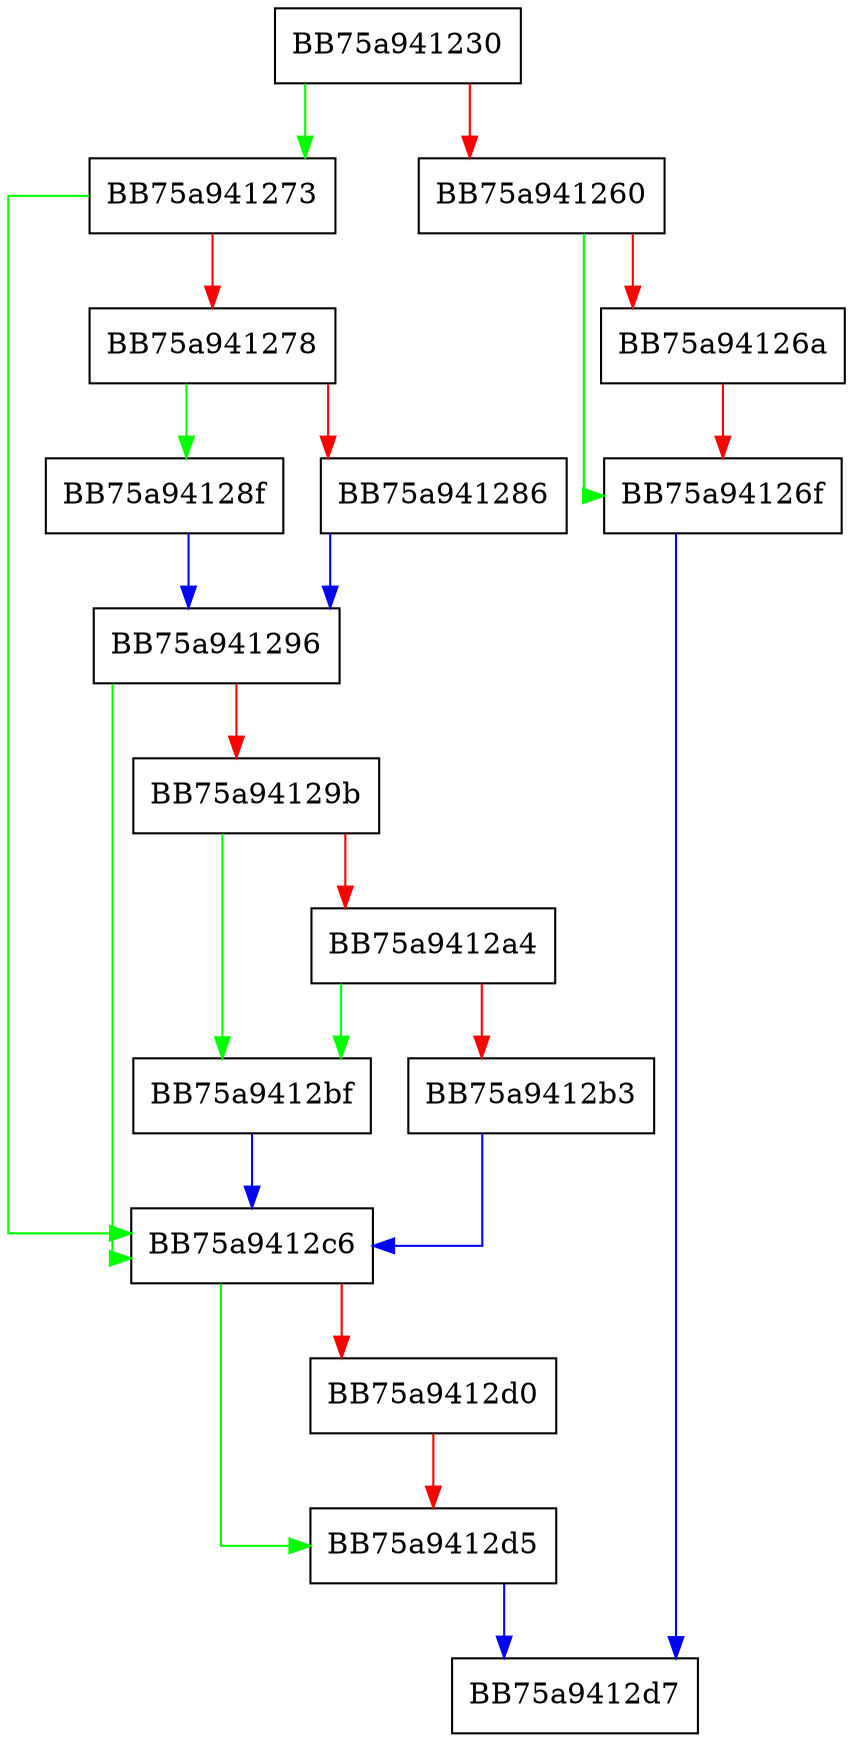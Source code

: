 digraph get_cfi_violation {
  node [shape="box"];
  graph [splines=ortho];
  BB75a941230 -> BB75a941273 [color="green"];
  BB75a941230 -> BB75a941260 [color="red"];
  BB75a941260 -> BB75a94126f [color="green"];
  BB75a941260 -> BB75a94126a [color="red"];
  BB75a94126a -> BB75a94126f [color="red"];
  BB75a94126f -> BB75a9412d7 [color="blue"];
  BB75a941273 -> BB75a9412c6 [color="green"];
  BB75a941273 -> BB75a941278 [color="red"];
  BB75a941278 -> BB75a94128f [color="green"];
  BB75a941278 -> BB75a941286 [color="red"];
  BB75a941286 -> BB75a941296 [color="blue"];
  BB75a94128f -> BB75a941296 [color="blue"];
  BB75a941296 -> BB75a9412c6 [color="green"];
  BB75a941296 -> BB75a94129b [color="red"];
  BB75a94129b -> BB75a9412bf [color="green"];
  BB75a94129b -> BB75a9412a4 [color="red"];
  BB75a9412a4 -> BB75a9412bf [color="green"];
  BB75a9412a4 -> BB75a9412b3 [color="red"];
  BB75a9412b3 -> BB75a9412c6 [color="blue"];
  BB75a9412bf -> BB75a9412c6 [color="blue"];
  BB75a9412c6 -> BB75a9412d5 [color="green"];
  BB75a9412c6 -> BB75a9412d0 [color="red"];
  BB75a9412d0 -> BB75a9412d5 [color="red"];
  BB75a9412d5 -> BB75a9412d7 [color="blue"];
}
